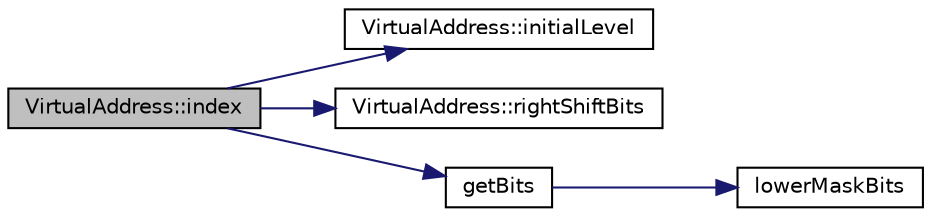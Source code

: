 digraph "VirtualAddress::index"
{
  edge [fontname="Helvetica",fontsize="10",labelfontname="Helvetica",labelfontsize="10"];
  node [fontname="Helvetica",fontsize="10",shape=record];
  rankdir="LR";
  Node30 [label="VirtualAddress::index",height=0.2,width=0.4,color="black", fillcolor="grey75", style="filled", fontcolor="black"];
  Node30 -> Node31 [color="midnightblue",fontsize="10",style="solid",fontname="Helvetica"];
  Node31 [label="VirtualAddress::initialLevel",height=0.2,width=0.4,color="black", fillcolor="white", style="filled",URL="$db/ded/class_virtual_address.html#aac235939ce83b1c0020c633c5fcf5751"];
  Node30 -> Node32 [color="midnightblue",fontsize="10",style="solid",fontname="Helvetica"];
  Node32 [label="VirtualAddress::rightShiftBits",height=0.2,width=0.4,color="black", fillcolor="white", style="filled",URL="$db/ded/class_virtual_address.html#a19699d09cb1203387b97d0218c7298b6"];
  Node30 -> Node33 [color="midnightblue",fontsize="10",style="solid",fontname="Helvetica"];
  Node33 [label="getBits",height=0.2,width=0.4,color="black", fillcolor="white", style="filled",URL="$d6/d93/generic__util_8h.html#ad3eca599f2c56e3c38b1cfdbd9eba440"];
  Node33 -> Node34 [color="midnightblue",fontsize="10",style="solid",fontname="Helvetica"];
  Node34 [label="lowerMaskBits",height=0.2,width=0.4,color="black", fillcolor="white", style="filled",URL="$d6/d93/generic__util_8h.html#a3d31e60307c16bf71c379876cc217b62"];
}
